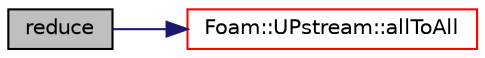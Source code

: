 digraph "reduce"
{
  bgcolor="transparent";
  edge [fontname="Helvetica",fontsize="10",labelfontname="Helvetica",labelfontsize="10"];
  node [fontname="Helvetica",fontsize="10",shape=record];
  rankdir="LR";
  Node1 [label="reduce",height=0.2,width=0.4,color="black", fillcolor="grey75", style="filled", fontcolor="black"];
  Node1 -> Node2 [color="midnightblue",fontsize="10",style="solid",fontname="Helvetica"];
  Node2 [label="Foam::UPstream::allToAll",height=0.2,width=0.4,color="red",URL="$a02873.html#a6b0377d9756832adadc030e857fd437f",tooltip="Exchange label with all processors (in the communicator). "];
}
